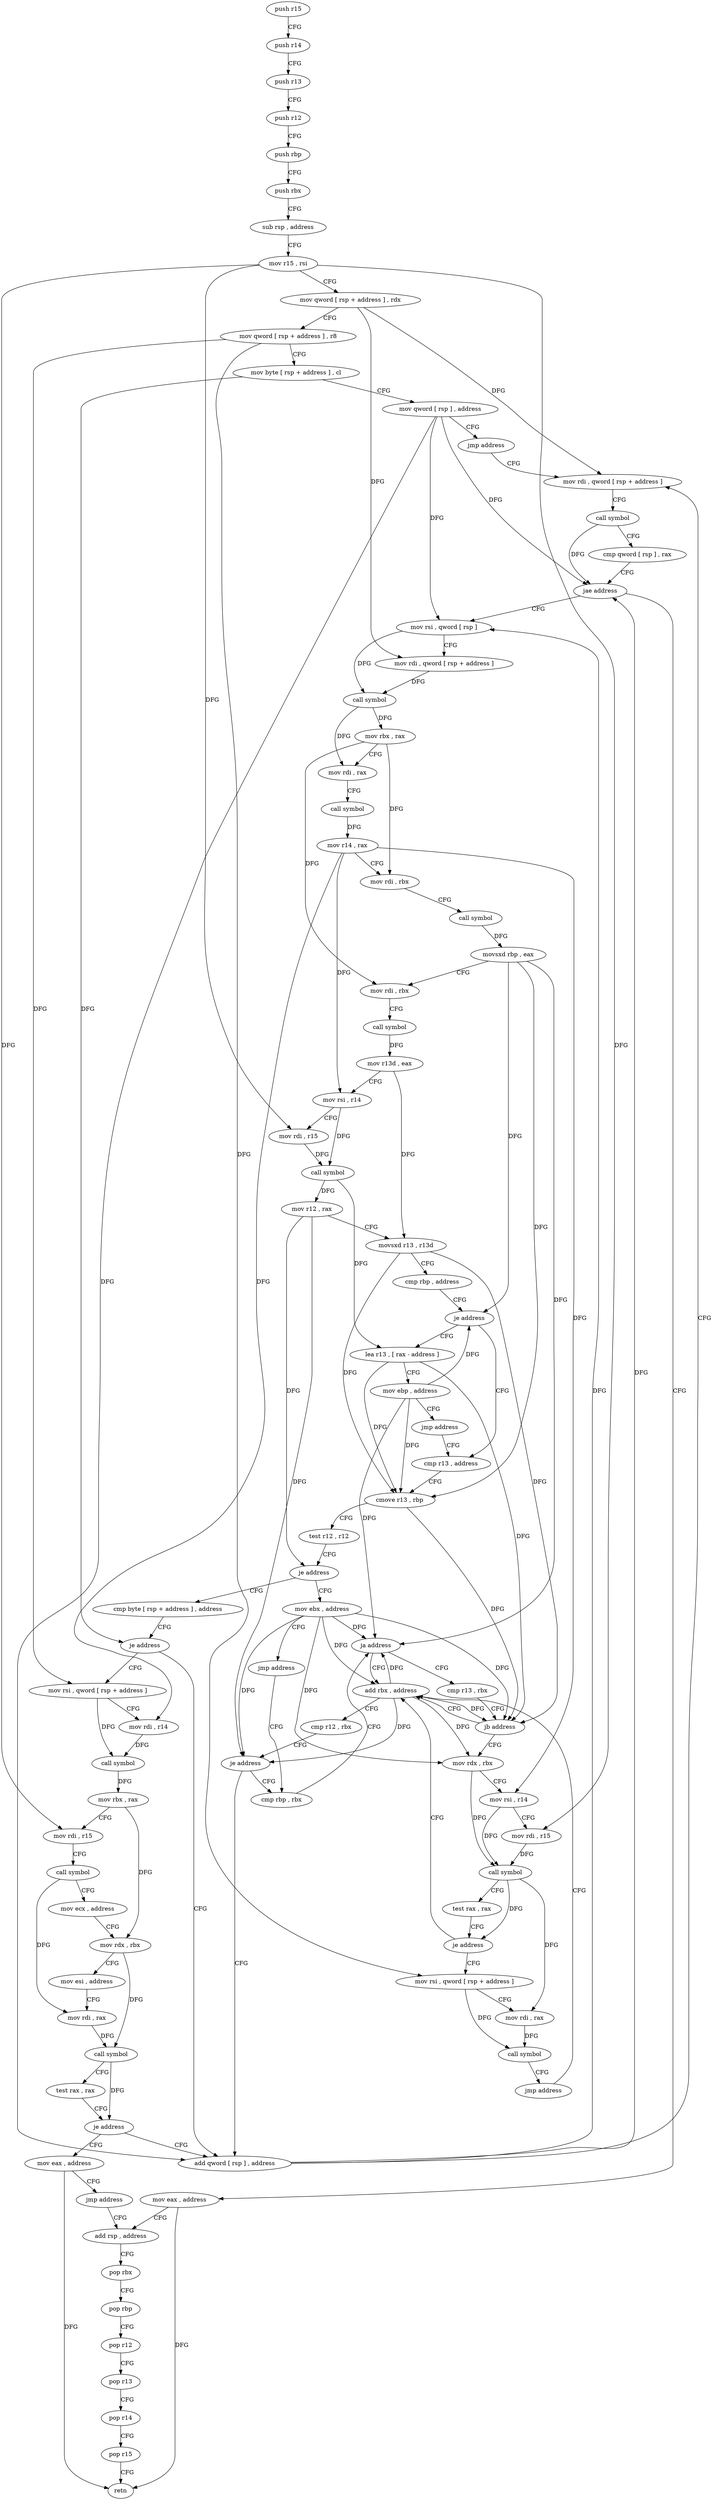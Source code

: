 digraph "func" {
"96424" [label = "push r15" ]
"96426" [label = "push r14" ]
"96428" [label = "push r13" ]
"96430" [label = "push r12" ]
"96432" [label = "push rbp" ]
"96433" [label = "push rbx" ]
"96434" [label = "sub rsp , address" ]
"96438" [label = "mov r15 , rsi" ]
"96441" [label = "mov qword [ rsp + address ] , rdx" ]
"96446" [label = "mov qword [ rsp + address ] , r8" ]
"96451" [label = "mov byte [ rsp + address ] , cl" ]
"96455" [label = "mov qword [ rsp ] , address" ]
"96463" [label = "jmp address" ]
"96601" [label = "mov rdi , qword [ rsp + address ]" ]
"96606" [label = "call symbol" ]
"96611" [label = "cmp qword [ rsp ] , rax" ]
"96615" [label = "jae address" ]
"96721" [label = "mov eax , address" ]
"96617" [label = "mov rsi , qword [ rsp ]" ]
"96726" [label = "add rsp , address" ]
"96621" [label = "mov rdi , qword [ rsp + address ]" ]
"96626" [label = "call symbol" ]
"96631" [label = "mov rbx , rax" ]
"96634" [label = "mov rdi , rax" ]
"96637" [label = "call symbol" ]
"96642" [label = "mov r14 , rax" ]
"96645" [label = "mov rdi , rbx" ]
"96648" [label = "call symbol" ]
"96653" [label = "movsxd rbp , eax" ]
"96656" [label = "mov rdi , rbx" ]
"96659" [label = "call symbol" ]
"96664" [label = "mov r13d , eax" ]
"96667" [label = "mov rsi , r14" ]
"96670" [label = "mov rdi , r15" ]
"96673" [label = "call symbol" ]
"96678" [label = "mov r12 , rax" ]
"96681" [label = "movsxd r13 , r13d" ]
"96684" [label = "cmp rbp , address" ]
"96688" [label = "je address" ]
"96468" [label = "lea r13 , [ rax - address ]" ]
"96694" [label = "cmp r13 , address" ]
"96472" [label = "mov ebp , address" ]
"96477" [label = "jmp address" ]
"96698" [label = "cmove r13 , rbp" ]
"96702" [label = "test r12 , r12" ]
"96705" [label = "je address" ]
"96535" [label = "cmp byte [ rsp + address ] , address" ]
"96711" [label = "mov ebx , address" ]
"96540" [label = "je address" ]
"96596" [label = "add qword [ rsp ] , address" ]
"96542" [label = "mov rsi , qword [ rsp + address ]" ]
"96716" [label = "jmp address" ]
"96491" [label = "cmp rbp , rbx" ]
"96547" [label = "mov rdi , r14" ]
"96550" [label = "call symbol" ]
"96555" [label = "mov rbx , rax" ]
"96558" [label = "mov rdi , r15" ]
"96561" [label = "call symbol" ]
"96566" [label = "mov ecx , address" ]
"96571" [label = "mov rdx , rbx" ]
"96574" [label = "mov esi , address" ]
"96579" [label = "mov rdi , rax" ]
"96582" [label = "call symbol" ]
"96587" [label = "test rax , rax" ]
"96590" [label = "je address" ]
"96741" [label = "mov eax , address" ]
"96494" [label = "ja address" ]
"96482" [label = "add rbx , address" ]
"96496" [label = "cmp r13 , rbx" ]
"96746" [label = "jmp address" ]
"96486" [label = "cmp r12 , rbx" ]
"96489" [label = "je address" ]
"96499" [label = "jb address" ]
"96501" [label = "mov rdx , rbx" ]
"96730" [label = "pop rbx" ]
"96731" [label = "pop rbp" ]
"96732" [label = "pop r12" ]
"96734" [label = "pop r13" ]
"96736" [label = "pop r14" ]
"96738" [label = "pop r15" ]
"96740" [label = "retn" ]
"96504" [label = "mov rsi , r14" ]
"96507" [label = "mov rdi , r15" ]
"96510" [label = "call symbol" ]
"96515" [label = "test rax , rax" ]
"96518" [label = "je address" ]
"96520" [label = "mov rsi , qword [ rsp + address ]" ]
"96525" [label = "mov rdi , rax" ]
"96528" [label = "call symbol" ]
"96533" [label = "jmp address" ]
"96424" -> "96426" [ label = "CFG" ]
"96426" -> "96428" [ label = "CFG" ]
"96428" -> "96430" [ label = "CFG" ]
"96430" -> "96432" [ label = "CFG" ]
"96432" -> "96433" [ label = "CFG" ]
"96433" -> "96434" [ label = "CFG" ]
"96434" -> "96438" [ label = "CFG" ]
"96438" -> "96441" [ label = "CFG" ]
"96438" -> "96670" [ label = "DFG" ]
"96438" -> "96558" [ label = "DFG" ]
"96438" -> "96507" [ label = "DFG" ]
"96441" -> "96446" [ label = "CFG" ]
"96441" -> "96601" [ label = "DFG" ]
"96441" -> "96621" [ label = "DFG" ]
"96446" -> "96451" [ label = "CFG" ]
"96446" -> "96542" [ label = "DFG" ]
"96446" -> "96520" [ label = "DFG" ]
"96451" -> "96455" [ label = "CFG" ]
"96451" -> "96540" [ label = "DFG" ]
"96455" -> "96463" [ label = "CFG" ]
"96455" -> "96615" [ label = "DFG" ]
"96455" -> "96617" [ label = "DFG" ]
"96455" -> "96596" [ label = "DFG" ]
"96463" -> "96601" [ label = "CFG" ]
"96601" -> "96606" [ label = "CFG" ]
"96606" -> "96611" [ label = "CFG" ]
"96606" -> "96615" [ label = "DFG" ]
"96611" -> "96615" [ label = "CFG" ]
"96615" -> "96721" [ label = "CFG" ]
"96615" -> "96617" [ label = "CFG" ]
"96721" -> "96726" [ label = "CFG" ]
"96721" -> "96740" [ label = "DFG" ]
"96617" -> "96621" [ label = "CFG" ]
"96617" -> "96626" [ label = "DFG" ]
"96726" -> "96730" [ label = "CFG" ]
"96621" -> "96626" [ label = "DFG" ]
"96626" -> "96631" [ label = "DFG" ]
"96626" -> "96634" [ label = "DFG" ]
"96631" -> "96634" [ label = "CFG" ]
"96631" -> "96645" [ label = "DFG" ]
"96631" -> "96656" [ label = "DFG" ]
"96634" -> "96637" [ label = "CFG" ]
"96637" -> "96642" [ label = "DFG" ]
"96642" -> "96645" [ label = "CFG" ]
"96642" -> "96667" [ label = "DFG" ]
"96642" -> "96547" [ label = "DFG" ]
"96642" -> "96504" [ label = "DFG" ]
"96645" -> "96648" [ label = "CFG" ]
"96648" -> "96653" [ label = "DFG" ]
"96653" -> "96656" [ label = "CFG" ]
"96653" -> "96688" [ label = "DFG" ]
"96653" -> "96698" [ label = "DFG" ]
"96653" -> "96494" [ label = "DFG" ]
"96656" -> "96659" [ label = "CFG" ]
"96659" -> "96664" [ label = "DFG" ]
"96664" -> "96667" [ label = "CFG" ]
"96664" -> "96681" [ label = "DFG" ]
"96667" -> "96670" [ label = "CFG" ]
"96667" -> "96673" [ label = "DFG" ]
"96670" -> "96673" [ label = "DFG" ]
"96673" -> "96678" [ label = "DFG" ]
"96673" -> "96468" [ label = "DFG" ]
"96678" -> "96681" [ label = "CFG" ]
"96678" -> "96705" [ label = "DFG" ]
"96678" -> "96489" [ label = "DFG" ]
"96681" -> "96684" [ label = "CFG" ]
"96681" -> "96698" [ label = "DFG" ]
"96681" -> "96499" [ label = "DFG" ]
"96684" -> "96688" [ label = "CFG" ]
"96688" -> "96468" [ label = "CFG" ]
"96688" -> "96694" [ label = "CFG" ]
"96468" -> "96472" [ label = "CFG" ]
"96468" -> "96698" [ label = "DFG" ]
"96468" -> "96499" [ label = "DFG" ]
"96694" -> "96698" [ label = "CFG" ]
"96472" -> "96477" [ label = "CFG" ]
"96472" -> "96688" [ label = "DFG" ]
"96472" -> "96698" [ label = "DFG" ]
"96472" -> "96494" [ label = "DFG" ]
"96477" -> "96694" [ label = "CFG" ]
"96698" -> "96702" [ label = "CFG" ]
"96698" -> "96499" [ label = "DFG" ]
"96702" -> "96705" [ label = "CFG" ]
"96705" -> "96535" [ label = "CFG" ]
"96705" -> "96711" [ label = "CFG" ]
"96535" -> "96540" [ label = "CFG" ]
"96711" -> "96716" [ label = "CFG" ]
"96711" -> "96494" [ label = "DFG" ]
"96711" -> "96482" [ label = "DFG" ]
"96711" -> "96489" [ label = "DFG" ]
"96711" -> "96499" [ label = "DFG" ]
"96711" -> "96501" [ label = "DFG" ]
"96540" -> "96596" [ label = "CFG" ]
"96540" -> "96542" [ label = "CFG" ]
"96596" -> "96601" [ label = "CFG" ]
"96596" -> "96617" [ label = "DFG" ]
"96596" -> "96615" [ label = "DFG" ]
"96542" -> "96547" [ label = "CFG" ]
"96542" -> "96550" [ label = "DFG" ]
"96716" -> "96491" [ label = "CFG" ]
"96491" -> "96494" [ label = "CFG" ]
"96547" -> "96550" [ label = "DFG" ]
"96550" -> "96555" [ label = "DFG" ]
"96555" -> "96558" [ label = "CFG" ]
"96555" -> "96571" [ label = "DFG" ]
"96558" -> "96561" [ label = "CFG" ]
"96561" -> "96566" [ label = "CFG" ]
"96561" -> "96579" [ label = "DFG" ]
"96566" -> "96571" [ label = "CFG" ]
"96571" -> "96574" [ label = "CFG" ]
"96571" -> "96582" [ label = "DFG" ]
"96574" -> "96579" [ label = "CFG" ]
"96579" -> "96582" [ label = "DFG" ]
"96582" -> "96587" [ label = "CFG" ]
"96582" -> "96590" [ label = "DFG" ]
"96587" -> "96590" [ label = "CFG" ]
"96590" -> "96741" [ label = "CFG" ]
"96590" -> "96596" [ label = "CFG" ]
"96741" -> "96746" [ label = "CFG" ]
"96741" -> "96740" [ label = "DFG" ]
"96494" -> "96482" [ label = "CFG" ]
"96494" -> "96496" [ label = "CFG" ]
"96482" -> "96486" [ label = "CFG" ]
"96482" -> "96494" [ label = "DFG" ]
"96482" -> "96489" [ label = "DFG" ]
"96482" -> "96499" [ label = "DFG" ]
"96482" -> "96501" [ label = "DFG" ]
"96496" -> "96499" [ label = "CFG" ]
"96746" -> "96726" [ label = "CFG" ]
"96486" -> "96489" [ label = "CFG" ]
"96489" -> "96596" [ label = "CFG" ]
"96489" -> "96491" [ label = "CFG" ]
"96499" -> "96482" [ label = "CFG" ]
"96499" -> "96501" [ label = "CFG" ]
"96501" -> "96504" [ label = "CFG" ]
"96501" -> "96510" [ label = "DFG" ]
"96730" -> "96731" [ label = "CFG" ]
"96731" -> "96732" [ label = "CFG" ]
"96732" -> "96734" [ label = "CFG" ]
"96734" -> "96736" [ label = "CFG" ]
"96736" -> "96738" [ label = "CFG" ]
"96738" -> "96740" [ label = "CFG" ]
"96504" -> "96507" [ label = "CFG" ]
"96504" -> "96510" [ label = "DFG" ]
"96507" -> "96510" [ label = "DFG" ]
"96510" -> "96515" [ label = "CFG" ]
"96510" -> "96518" [ label = "DFG" ]
"96510" -> "96525" [ label = "DFG" ]
"96515" -> "96518" [ label = "CFG" ]
"96518" -> "96482" [ label = "CFG" ]
"96518" -> "96520" [ label = "CFG" ]
"96520" -> "96525" [ label = "CFG" ]
"96520" -> "96528" [ label = "DFG" ]
"96525" -> "96528" [ label = "DFG" ]
"96528" -> "96533" [ label = "CFG" ]
"96533" -> "96482" [ label = "CFG" ]
}
